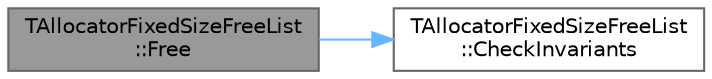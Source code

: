 digraph "TAllocatorFixedSizeFreeList::Free"
{
 // INTERACTIVE_SVG=YES
 // LATEX_PDF_SIZE
  bgcolor="transparent";
  edge [fontname=Helvetica,fontsize=10,labelfontname=Helvetica,labelfontsize=10];
  node [fontname=Helvetica,fontsize=10,shape=box,height=0.2,width=0.4];
  rankdir="LR";
  Node1 [id="Node000001",label="TAllocatorFixedSizeFreeList\l::Free",height=0.2,width=0.4,color="gray40", fillcolor="grey60", style="filled", fontcolor="black",tooltip="Returns one element from the free list."];
  Node1 -> Node2 [id="edge1_Node000001_Node000002",color="steelblue1",style="solid",tooltip=" "];
  Node2 [id="Node000002",label="TAllocatorFixedSizeFreeList\l::CheckInvariants",height=0.2,width=0.4,color="grey40", fillcolor="white", style="filled",URL="$d2/dff/classTAllocatorFixedSizeFreeList.html#ab98ad779a7eec7a6fc5ca928b1078040",tooltip=" "];
}
